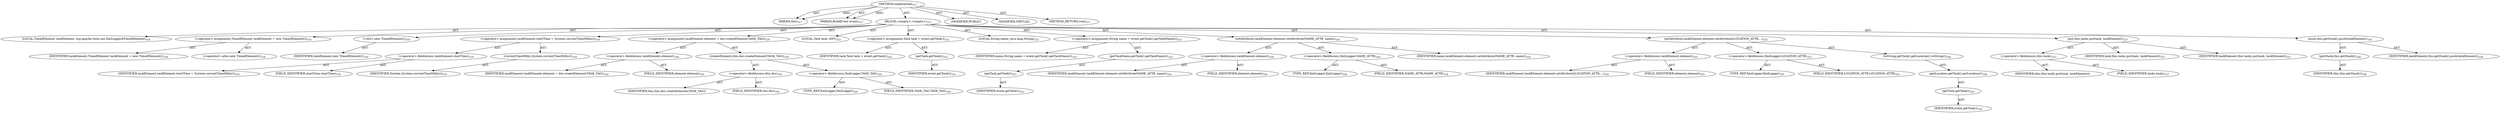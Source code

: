 digraph "taskStarted" {  
"111669149704" [label = <(METHOD,taskStarted)<SUB>317</SUB>> ]
"115964116994" [label = <(PARAM,this)<SUB>317</SUB>> ]
"115964117007" [label = <(PARAM,BuildEvent event)<SUB>317</SUB>> ]
"25769803808" [label = <(BLOCK,&lt;empty&gt;,&lt;empty&gt;)<SUB>317</SUB>> ]
"94489280533" [label = <(LOCAL,TimedElement taskElement: org.apache.tools.ant.XmlLogger$TimedElement)<SUB>318</SUB>> ]
"30064771269" [label = <(&lt;operator&gt;.assignment,TimedElement taskElement = new TimedElement())<SUB>318</SUB>> ]
"68719476875" [label = <(IDENTIFIER,taskElement,TimedElement taskElement = new TimedElement())<SUB>318</SUB>> ]
"30064771270" [label = <(&lt;operator&gt;.alloc,new TimedElement())<SUB>318</SUB>> ]
"30064771271" [label = <(&lt;init&gt;,new TimedElement())<SUB>318</SUB>> ]
"68719476876" [label = <(IDENTIFIER,taskElement,new TimedElement())<SUB>318</SUB>> ]
"30064771272" [label = <(&lt;operator&gt;.assignment,taskElement.startTime = System.currentTimeMillis())<SUB>319</SUB>> ]
"30064771273" [label = <(&lt;operator&gt;.fieldAccess,taskElement.startTime)<SUB>319</SUB>> ]
"68719476877" [label = <(IDENTIFIER,taskElement,taskElement.startTime = System.currentTimeMillis())<SUB>319</SUB>> ]
"55834574904" [label = <(FIELD_IDENTIFIER,startTime,startTime)<SUB>319</SUB>> ]
"30064771274" [label = <(currentTimeMillis,System.currentTimeMillis())<SUB>319</SUB>> ]
"68719476878" [label = <(IDENTIFIER,System,System.currentTimeMillis())<SUB>319</SUB>> ]
"30064771275" [label = <(&lt;operator&gt;.assignment,taskElement.element = doc.createElement(TASK_TAG))<SUB>320</SUB>> ]
"30064771276" [label = <(&lt;operator&gt;.fieldAccess,taskElement.element)<SUB>320</SUB>> ]
"68719476879" [label = <(IDENTIFIER,taskElement,taskElement.element = doc.createElement(TASK_TAG))<SUB>320</SUB>> ]
"55834574905" [label = <(FIELD_IDENTIFIER,element,element)<SUB>320</SUB>> ]
"30064771277" [label = <(createElement,this.doc.createElement(TASK_TAG))<SUB>320</SUB>> ]
"30064771278" [label = <(&lt;operator&gt;.fieldAccess,this.doc)<SUB>320</SUB>> ]
"68719476880" [label = <(IDENTIFIER,this,this.doc.createElement(TASK_TAG))> ]
"55834574906" [label = <(FIELD_IDENTIFIER,doc,doc)<SUB>320</SUB>> ]
"30064771279" [label = <(&lt;operator&gt;.fieldAccess,XmlLogger.TASK_TAG)<SUB>320</SUB>> ]
"180388626444" [label = <(TYPE_REF,XmlLogger,XmlLogger)<SUB>320</SUB>> ]
"55834574907" [label = <(FIELD_IDENTIFIER,TASK_TAG,TASK_TAG)<SUB>320</SUB>> ]
"94489280534" [label = <(LOCAL,Task task: ANY)<SUB>322</SUB>> ]
"30064771280" [label = <(&lt;operator&gt;.assignment,Task task = event.getTask())<SUB>322</SUB>> ]
"68719476881" [label = <(IDENTIFIER,task,Task task = event.getTask())<SUB>322</SUB>> ]
"30064771281" [label = <(getTask,getTask())<SUB>322</SUB>> ]
"68719476882" [label = <(IDENTIFIER,event,getTask())<SUB>322</SUB>> ]
"94489280535" [label = <(LOCAL,String name: java.lang.String)<SUB>323</SUB>> ]
"30064771282" [label = <(&lt;operator&gt;.assignment,String name = event.getTask().getTaskName())<SUB>323</SUB>> ]
"68719476883" [label = <(IDENTIFIER,name,String name = event.getTask().getTaskName())<SUB>323</SUB>> ]
"30064771283" [label = <(getTaskName,getTask().getTaskName())<SUB>323</SUB>> ]
"30064771284" [label = <(getTask,getTask())<SUB>323</SUB>> ]
"68719476884" [label = <(IDENTIFIER,event,getTask())<SUB>323</SUB>> ]
"30064771285" [label = <(setAttribute,taskElement.element.setAttribute(NAME_ATTR, name))<SUB>324</SUB>> ]
"30064771286" [label = <(&lt;operator&gt;.fieldAccess,taskElement.element)<SUB>324</SUB>> ]
"68719476885" [label = <(IDENTIFIER,taskElement,taskElement.element.setAttribute(NAME_ATTR, name))<SUB>324</SUB>> ]
"55834574908" [label = <(FIELD_IDENTIFIER,element,element)<SUB>324</SUB>> ]
"30064771287" [label = <(&lt;operator&gt;.fieldAccess,XmlLogger.NAME_ATTR)<SUB>324</SUB>> ]
"180388626445" [label = <(TYPE_REF,XmlLogger,XmlLogger)<SUB>324</SUB>> ]
"55834574909" [label = <(FIELD_IDENTIFIER,NAME_ATTR,NAME_ATTR)<SUB>324</SUB>> ]
"68719476886" [label = <(IDENTIFIER,name,taskElement.element.setAttribute(NAME_ATTR, name))<SUB>324</SUB>> ]
"30064771288" [label = <(setAttribute,taskElement.element.setAttribute(LOCATION_ATTR,...)<SUB>325</SUB>> ]
"30064771289" [label = <(&lt;operator&gt;.fieldAccess,taskElement.element)<SUB>325</SUB>> ]
"68719476887" [label = <(IDENTIFIER,taskElement,taskElement.element.setAttribute(LOCATION_ATTR,...)<SUB>325</SUB>> ]
"55834574910" [label = <(FIELD_IDENTIFIER,element,element)<SUB>325</SUB>> ]
"30064771290" [label = <(&lt;operator&gt;.fieldAccess,XmlLogger.LOCATION_ATTR)<SUB>325</SUB>> ]
"180388626446" [label = <(TYPE_REF,XmlLogger,XmlLogger)<SUB>325</SUB>> ]
"55834574911" [label = <(FIELD_IDENTIFIER,LOCATION_ATTR,LOCATION_ATTR)<SUB>325</SUB>> ]
"30064771291" [label = <(toString,getTask().getLocation().toString())<SUB>326</SUB>> ]
"30064771292" [label = <(getLocation,getTask().getLocation())<SUB>326</SUB>> ]
"30064771293" [label = <(getTask,getTask())<SUB>326</SUB>> ]
"68719476888" [label = <(IDENTIFIER,event,getTask())<SUB>326</SUB>> ]
"30064771294" [label = <(put,this.tasks.put(task, taskElement))<SUB>327</SUB>> ]
"30064771295" [label = <(&lt;operator&gt;.fieldAccess,this.tasks)<SUB>327</SUB>> ]
"68719476889" [label = <(IDENTIFIER,this,this.tasks.put(task, taskElement))> ]
"55834574912" [label = <(FIELD_IDENTIFIER,tasks,tasks)<SUB>327</SUB>> ]
"68719476890" [label = <(IDENTIFIER,task,this.tasks.put(task, taskElement))<SUB>327</SUB>> ]
"68719476891" [label = <(IDENTIFIER,taskElement,this.tasks.put(task, taskElement))<SUB>327</SUB>> ]
"30064771296" [label = <(push,this.getStack().push(taskElement))<SUB>328</SUB>> ]
"30064771297" [label = <(getStack,this.getStack())<SUB>328</SUB>> ]
"68719476738" [label = <(IDENTIFIER,this,this.getStack())<SUB>328</SUB>> ]
"68719476892" [label = <(IDENTIFIER,taskElement,this.getStack().push(taskElement))<SUB>328</SUB>> ]
"133143986224" [label = <(MODIFIER,PUBLIC)> ]
"133143986225" [label = <(MODIFIER,VIRTUAL)> ]
"128849018888" [label = <(METHOD_RETURN,void)<SUB>317</SUB>> ]
  "111669149704" -> "115964116994"  [ label = "AST: "] 
  "111669149704" -> "115964117007"  [ label = "AST: "] 
  "111669149704" -> "25769803808"  [ label = "AST: "] 
  "111669149704" -> "133143986224"  [ label = "AST: "] 
  "111669149704" -> "133143986225"  [ label = "AST: "] 
  "111669149704" -> "128849018888"  [ label = "AST: "] 
  "25769803808" -> "94489280533"  [ label = "AST: "] 
  "25769803808" -> "30064771269"  [ label = "AST: "] 
  "25769803808" -> "30064771271"  [ label = "AST: "] 
  "25769803808" -> "30064771272"  [ label = "AST: "] 
  "25769803808" -> "30064771275"  [ label = "AST: "] 
  "25769803808" -> "94489280534"  [ label = "AST: "] 
  "25769803808" -> "30064771280"  [ label = "AST: "] 
  "25769803808" -> "94489280535"  [ label = "AST: "] 
  "25769803808" -> "30064771282"  [ label = "AST: "] 
  "25769803808" -> "30064771285"  [ label = "AST: "] 
  "25769803808" -> "30064771288"  [ label = "AST: "] 
  "25769803808" -> "30064771294"  [ label = "AST: "] 
  "25769803808" -> "30064771296"  [ label = "AST: "] 
  "30064771269" -> "68719476875"  [ label = "AST: "] 
  "30064771269" -> "30064771270"  [ label = "AST: "] 
  "30064771271" -> "68719476876"  [ label = "AST: "] 
  "30064771272" -> "30064771273"  [ label = "AST: "] 
  "30064771272" -> "30064771274"  [ label = "AST: "] 
  "30064771273" -> "68719476877"  [ label = "AST: "] 
  "30064771273" -> "55834574904"  [ label = "AST: "] 
  "30064771274" -> "68719476878"  [ label = "AST: "] 
  "30064771275" -> "30064771276"  [ label = "AST: "] 
  "30064771275" -> "30064771277"  [ label = "AST: "] 
  "30064771276" -> "68719476879"  [ label = "AST: "] 
  "30064771276" -> "55834574905"  [ label = "AST: "] 
  "30064771277" -> "30064771278"  [ label = "AST: "] 
  "30064771277" -> "30064771279"  [ label = "AST: "] 
  "30064771278" -> "68719476880"  [ label = "AST: "] 
  "30064771278" -> "55834574906"  [ label = "AST: "] 
  "30064771279" -> "180388626444"  [ label = "AST: "] 
  "30064771279" -> "55834574907"  [ label = "AST: "] 
  "30064771280" -> "68719476881"  [ label = "AST: "] 
  "30064771280" -> "30064771281"  [ label = "AST: "] 
  "30064771281" -> "68719476882"  [ label = "AST: "] 
  "30064771282" -> "68719476883"  [ label = "AST: "] 
  "30064771282" -> "30064771283"  [ label = "AST: "] 
  "30064771283" -> "30064771284"  [ label = "AST: "] 
  "30064771284" -> "68719476884"  [ label = "AST: "] 
  "30064771285" -> "30064771286"  [ label = "AST: "] 
  "30064771285" -> "30064771287"  [ label = "AST: "] 
  "30064771285" -> "68719476886"  [ label = "AST: "] 
  "30064771286" -> "68719476885"  [ label = "AST: "] 
  "30064771286" -> "55834574908"  [ label = "AST: "] 
  "30064771287" -> "180388626445"  [ label = "AST: "] 
  "30064771287" -> "55834574909"  [ label = "AST: "] 
  "30064771288" -> "30064771289"  [ label = "AST: "] 
  "30064771288" -> "30064771290"  [ label = "AST: "] 
  "30064771288" -> "30064771291"  [ label = "AST: "] 
  "30064771289" -> "68719476887"  [ label = "AST: "] 
  "30064771289" -> "55834574910"  [ label = "AST: "] 
  "30064771290" -> "180388626446"  [ label = "AST: "] 
  "30064771290" -> "55834574911"  [ label = "AST: "] 
  "30064771291" -> "30064771292"  [ label = "AST: "] 
  "30064771292" -> "30064771293"  [ label = "AST: "] 
  "30064771293" -> "68719476888"  [ label = "AST: "] 
  "30064771294" -> "30064771295"  [ label = "AST: "] 
  "30064771294" -> "68719476890"  [ label = "AST: "] 
  "30064771294" -> "68719476891"  [ label = "AST: "] 
  "30064771295" -> "68719476889"  [ label = "AST: "] 
  "30064771295" -> "55834574912"  [ label = "AST: "] 
  "30064771296" -> "30064771297"  [ label = "AST: "] 
  "30064771296" -> "68719476892"  [ label = "AST: "] 
  "30064771297" -> "68719476738"  [ label = "AST: "] 
  "111669149704" -> "115964116994"  [ label = "DDG: "] 
  "111669149704" -> "115964117007"  [ label = "DDG: "] 
}
